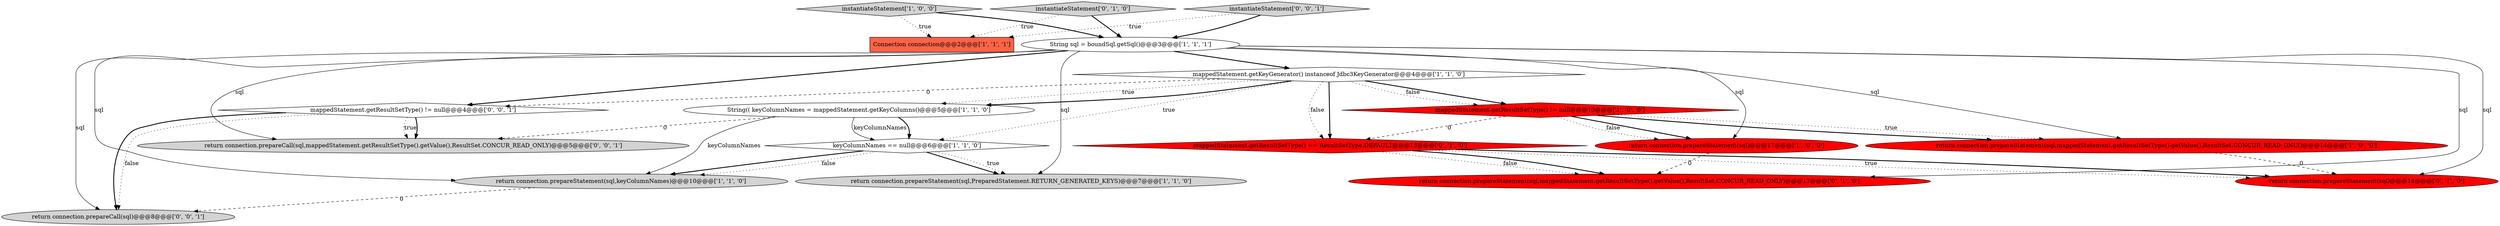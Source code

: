 digraph {
3 [style = filled, label = "String(( keyColumnNames = mappedStatement.getKeyColumns()@@@5@@@['1', '1', '0']", fillcolor = white, shape = ellipse image = "AAA0AAABBB1BBB"];
7 [style = filled, label = "instantiateStatement['1', '0', '0']", fillcolor = lightgray, shape = diamond image = "AAA0AAABBB1BBB"];
1 [style = filled, label = "return connection.prepareStatement(sql,keyColumnNames)@@@10@@@['1', '1', '0']", fillcolor = lightgray, shape = ellipse image = "AAA0AAABBB1BBB"];
8 [style = filled, label = "String sql = boundSql.getSql()@@@3@@@['1', '1', '1']", fillcolor = white, shape = ellipse image = "AAA0AAABBB1BBB"];
10 [style = filled, label = "keyColumnNames == null@@@6@@@['1', '1', '0']", fillcolor = white, shape = diamond image = "AAA0AAABBB1BBB"];
0 [style = filled, label = "return connection.prepareStatement(sql,PreparedStatement.RETURN_GENERATED_KEYS)@@@7@@@['1', '1', '0']", fillcolor = lightgray, shape = ellipse image = "AAA0AAABBB1BBB"];
4 [style = filled, label = "mappedStatement.getResultSetType() != null@@@13@@@['1', '0', '0']", fillcolor = red, shape = diamond image = "AAA1AAABBB1BBB"];
15 [style = filled, label = "return connection.prepareCall(sql,mappedStatement.getResultSetType().getValue(),ResultSet.CONCUR_READ_ONLY)@@@5@@@['0', '0', '1']", fillcolor = lightgray, shape = ellipse image = "AAA0AAABBB3BBB"];
16 [style = filled, label = "instantiateStatement['0', '0', '1']", fillcolor = lightgray, shape = diamond image = "AAA0AAABBB3BBB"];
6 [style = filled, label = "return connection.prepareStatement(sql,mappedStatement.getResultSetType().getValue(),ResultSet.CONCUR_READ_ONLY)@@@14@@@['1', '0', '0']", fillcolor = red, shape = ellipse image = "AAA1AAABBB1BBB"];
9 [style = filled, label = "mappedStatement.getKeyGenerator() instanceof Jdbc3KeyGenerator@@@4@@@['1', '1', '0']", fillcolor = white, shape = diamond image = "AAA0AAABBB1BBB"];
13 [style = filled, label = "mappedStatement.getResultSetType() == ResultSetType.DEFAULT@@@13@@@['0', '1', '0']", fillcolor = red, shape = diamond image = "AAA1AAABBB2BBB"];
2 [style = filled, label = "return connection.prepareStatement(sql)@@@17@@@['1', '0', '0']", fillcolor = red, shape = ellipse image = "AAA1AAABBB1BBB"];
14 [style = filled, label = "return connection.prepareStatement(sql,mappedStatement.getResultSetType().getValue(),ResultSet.CONCUR_READ_ONLY)@@@17@@@['0', '1', '0']", fillcolor = red, shape = ellipse image = "AAA1AAABBB2BBB"];
17 [style = filled, label = "mappedStatement.getResultSetType() != null@@@4@@@['0', '0', '1']", fillcolor = white, shape = diamond image = "AAA0AAABBB3BBB"];
18 [style = filled, label = "return connection.prepareCall(sql)@@@8@@@['0', '0', '1']", fillcolor = lightgray, shape = ellipse image = "AAA0AAABBB3BBB"];
11 [style = filled, label = "return connection.prepareStatement(sql)@@@14@@@['0', '1', '0']", fillcolor = red, shape = ellipse image = "AAA1AAABBB2BBB"];
12 [style = filled, label = "instantiateStatement['0', '1', '0']", fillcolor = lightgray, shape = diamond image = "AAA0AAABBB2BBB"];
5 [style = filled, label = "Connection connection@@@2@@@['1', '1', '1']", fillcolor = tomato, shape = box image = "AAA0AAABBB1BBB"];
10->1 [style = dotted, label="false"];
4->6 [style = dotted, label="true"];
8->1 [style = solid, label="sql"];
8->0 [style = solid, label="sql"];
8->18 [style = solid, label="sql"];
16->8 [style = bold, label=""];
4->6 [style = bold, label=""];
9->4 [style = bold, label=""];
13->14 [style = dotted, label="false"];
6->11 [style = dashed, label="0"];
8->6 [style = solid, label="sql"];
1->18 [style = dashed, label="0"];
4->2 [style = bold, label=""];
3->10 [style = solid, label="keyColumnNames"];
9->13 [style = dotted, label="false"];
7->8 [style = bold, label=""];
13->11 [style = bold, label=""];
3->1 [style = solid, label="keyColumnNames"];
9->4 [style = dotted, label="false"];
8->15 [style = solid, label="sql"];
7->5 [style = dotted, label="true"];
8->17 [style = bold, label=""];
3->10 [style = bold, label=""];
4->2 [style = dotted, label="false"];
8->2 [style = solid, label="sql"];
17->15 [style = dotted, label="true"];
2->14 [style = dashed, label="0"];
12->5 [style = dotted, label="true"];
8->11 [style = solid, label="sql"];
12->8 [style = bold, label=""];
9->17 [style = dashed, label="0"];
10->0 [style = bold, label=""];
16->5 [style = dotted, label="true"];
17->15 [style = bold, label=""];
8->9 [style = bold, label=""];
17->18 [style = dotted, label="false"];
3->15 [style = dashed, label="0"];
9->3 [style = bold, label=""];
8->14 [style = solid, label="sql"];
10->0 [style = dotted, label="true"];
13->11 [style = dotted, label="true"];
4->13 [style = dashed, label="0"];
10->1 [style = bold, label=""];
9->10 [style = dotted, label="true"];
13->14 [style = bold, label=""];
9->3 [style = dotted, label="true"];
17->18 [style = bold, label=""];
9->13 [style = bold, label=""];
}
